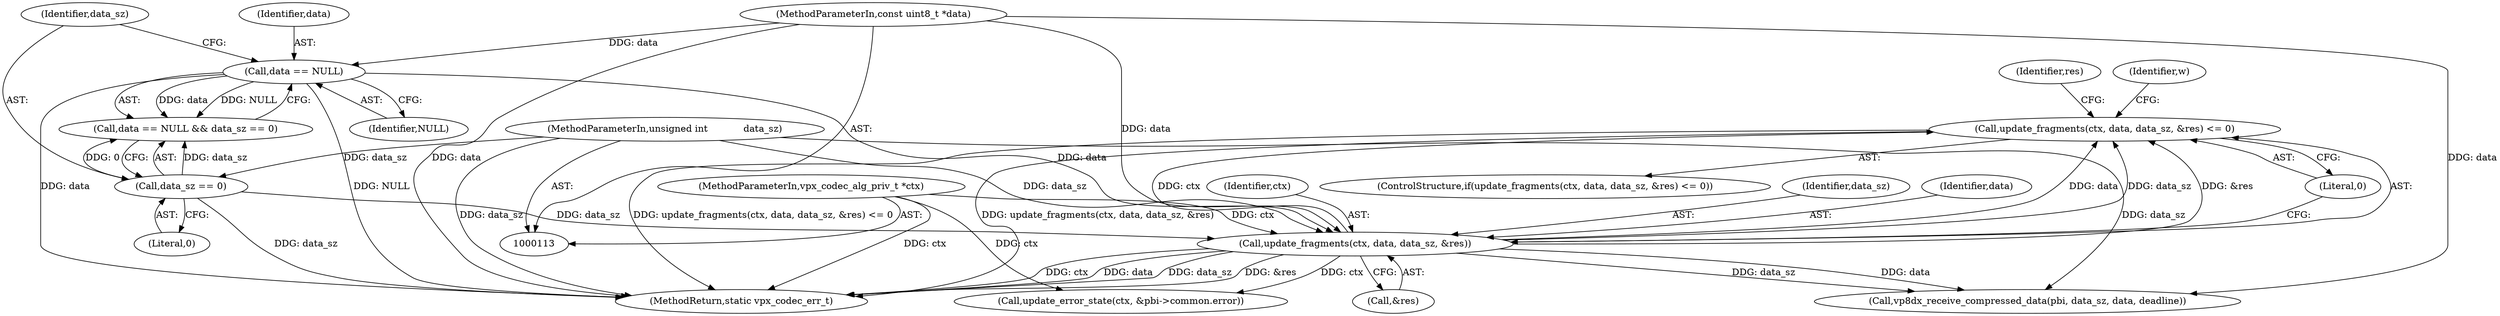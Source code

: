 digraph "0_Android_063be1485e0099bc81ace3a08b0ec9186dcad693@API" {
"1000149" [label="(Call,update_fragments(ctx, data, data_sz, &res) <= 0)"];
"1000150" [label="(Call,update_fragments(ctx, data, data_sz, &res))"];
"1000114" [label="(MethodParameterIn,vpx_codec_alg_priv_t *ctx)"];
"1000139" [label="(Call,data == NULL)"];
"1000115" [label="(MethodParameterIn,const uint8_t *data)"];
"1000142" [label="(Call,data_sz == 0)"];
"1000116" [label="(MethodParameterIn,unsigned int            data_sz)"];
"1000150" [label="(Call,update_fragments(ctx, data, data_sz, &res))"];
"1000149" [label="(Call,update_fragments(ctx, data, data_sz, &res) <= 0)"];
"1000141" [label="(Identifier,NULL)"];
"1000151" [label="(Identifier,ctx)"];
"1000160" [label="(Identifier,w)"];
"1000153" [label="(Identifier,data_sz)"];
"1000156" [label="(Literal,0)"];
"1000152" [label="(Identifier,data)"];
"1000139" [label="(Call,data == NULL)"];
"1000114" [label="(MethodParameterIn,vpx_codec_alg_priv_t *ctx)"];
"1000713" [label="(Call,vp8dx_receive_compressed_data(pbi, data_sz, data, deadline))"];
"1000143" [label="(Identifier,data_sz)"];
"1000115" [label="(MethodParameterIn,const uint8_t *data)"];
"1000721" [label="(Call,update_error_state(ctx, &pbi->common.error))"];
"1000148" [label="(ControlStructure,if(update_fragments(ctx, data, data_sz, &res) <= 0))"];
"1000116" [label="(MethodParameterIn,unsigned int            data_sz)"];
"1000158" [label="(Identifier,res)"];
"1000138" [label="(Call,data == NULL && data_sz == 0)"];
"1000154" [label="(Call,&res)"];
"1000738" [label="(MethodReturn,static vpx_codec_err_t)"];
"1000140" [label="(Identifier,data)"];
"1000142" [label="(Call,data_sz == 0)"];
"1000144" [label="(Literal,0)"];
"1000149" -> "1000148"  [label="AST: "];
"1000149" -> "1000156"  [label="CFG: "];
"1000150" -> "1000149"  [label="AST: "];
"1000156" -> "1000149"  [label="AST: "];
"1000158" -> "1000149"  [label="CFG: "];
"1000160" -> "1000149"  [label="CFG: "];
"1000149" -> "1000738"  [label="DDG: update_fragments(ctx, data, data_sz, &res) <= 0"];
"1000149" -> "1000738"  [label="DDG: update_fragments(ctx, data, data_sz, &res)"];
"1000150" -> "1000149"  [label="DDG: ctx"];
"1000150" -> "1000149"  [label="DDG: data"];
"1000150" -> "1000149"  [label="DDG: data_sz"];
"1000150" -> "1000149"  [label="DDG: &res"];
"1000150" -> "1000154"  [label="CFG: "];
"1000151" -> "1000150"  [label="AST: "];
"1000152" -> "1000150"  [label="AST: "];
"1000153" -> "1000150"  [label="AST: "];
"1000154" -> "1000150"  [label="AST: "];
"1000156" -> "1000150"  [label="CFG: "];
"1000150" -> "1000738"  [label="DDG: ctx"];
"1000150" -> "1000738"  [label="DDG: data"];
"1000150" -> "1000738"  [label="DDG: data_sz"];
"1000150" -> "1000738"  [label="DDG: &res"];
"1000114" -> "1000150"  [label="DDG: ctx"];
"1000139" -> "1000150"  [label="DDG: data"];
"1000115" -> "1000150"  [label="DDG: data"];
"1000142" -> "1000150"  [label="DDG: data_sz"];
"1000116" -> "1000150"  [label="DDG: data_sz"];
"1000150" -> "1000713"  [label="DDG: data_sz"];
"1000150" -> "1000713"  [label="DDG: data"];
"1000150" -> "1000721"  [label="DDG: ctx"];
"1000114" -> "1000113"  [label="AST: "];
"1000114" -> "1000738"  [label="DDG: ctx"];
"1000114" -> "1000721"  [label="DDG: ctx"];
"1000139" -> "1000138"  [label="AST: "];
"1000139" -> "1000141"  [label="CFG: "];
"1000140" -> "1000139"  [label="AST: "];
"1000141" -> "1000139"  [label="AST: "];
"1000143" -> "1000139"  [label="CFG: "];
"1000138" -> "1000139"  [label="CFG: "];
"1000139" -> "1000738"  [label="DDG: NULL"];
"1000139" -> "1000738"  [label="DDG: data"];
"1000139" -> "1000138"  [label="DDG: data"];
"1000139" -> "1000138"  [label="DDG: NULL"];
"1000115" -> "1000139"  [label="DDG: data"];
"1000115" -> "1000113"  [label="AST: "];
"1000115" -> "1000738"  [label="DDG: data"];
"1000115" -> "1000713"  [label="DDG: data"];
"1000142" -> "1000138"  [label="AST: "];
"1000142" -> "1000144"  [label="CFG: "];
"1000143" -> "1000142"  [label="AST: "];
"1000144" -> "1000142"  [label="AST: "];
"1000138" -> "1000142"  [label="CFG: "];
"1000142" -> "1000738"  [label="DDG: data_sz"];
"1000142" -> "1000138"  [label="DDG: data_sz"];
"1000142" -> "1000138"  [label="DDG: 0"];
"1000116" -> "1000142"  [label="DDG: data_sz"];
"1000116" -> "1000113"  [label="AST: "];
"1000116" -> "1000738"  [label="DDG: data_sz"];
"1000116" -> "1000713"  [label="DDG: data_sz"];
}
